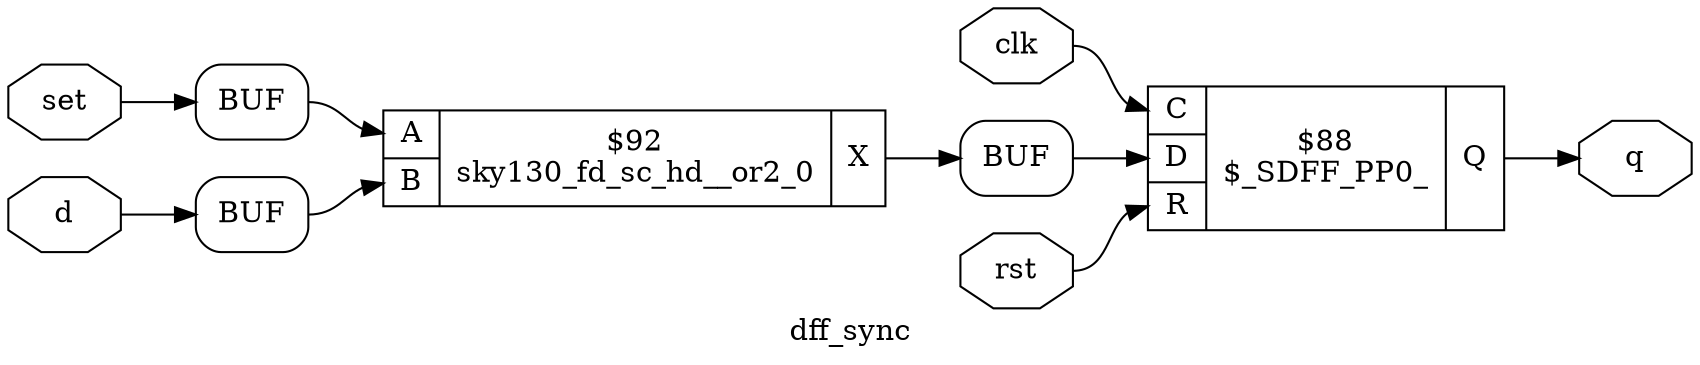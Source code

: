 digraph "dff_sync" {
label="dff_sync";
rankdir="LR";
remincross=true;
n5 [ shape=octagon, label="clk", color="black", fontcolor="black" ];
n6 [ shape=octagon, label="d", color="black", fontcolor="black" ];
n7 [ shape=octagon, label="q", color="black", fontcolor="black" ];
n8 [ shape=octagon, label="rst", color="black", fontcolor="black" ];
n9 [ shape=octagon, label="set", color="black", fontcolor="black" ];
c13 [ shape=record, label="{{<p10> A|<p11> B}|$92\nsky130_fd_sc_hd__or2_0|{<p12> X}}",  ];
c18 [ shape=record, label="{{<p14> C|<p15> D|<p16> R}|$88\n$_SDFF_PP0_|{<p17> Q}}",  ];
x0 [shape=box, style=rounded, label="BUF", ];
x1 [shape=box, style=rounded, label="BUF", ];
x2 [shape=box, style=rounded, label="BUF", ];
x0:e -> c13:p10:w [color="black", fontcolor="black", label=""];
x1:e -> c13:p11:w [color="black", fontcolor="black", label=""];
c13:p12:e -> x2:w [color="black", fontcolor="black", label=""];
x2:e -> c18:p15:w [color="black", fontcolor="black", label=""];
n5:e -> c18:p14:w [color="black", fontcolor="black", label=""];
n6:e -> x1:w [color="black", fontcolor="black", label=""];
c18:p17:e -> n7:w [color="black", fontcolor="black", label=""];
n8:e -> c18:p16:w [color="black", fontcolor="black", label=""];
n9:e -> x0:w [color="black", fontcolor="black", label=""];
}

